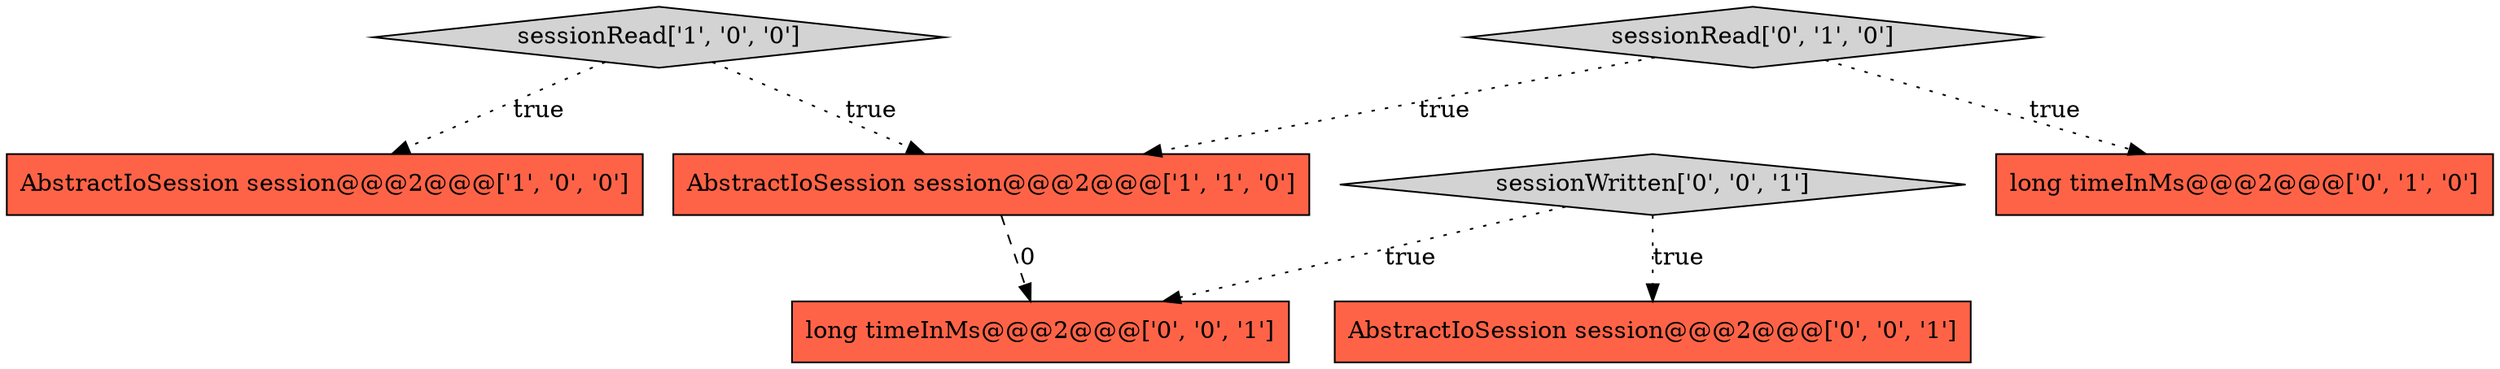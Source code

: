 digraph {
0 [style = filled, label = "AbstractIoSession session@@@2@@@['1', '0', '0']", fillcolor = tomato, shape = box image = "AAA0AAABBB1BBB"];
1 [style = filled, label = "sessionRead['1', '0', '0']", fillcolor = lightgray, shape = diamond image = "AAA0AAABBB1BBB"];
6 [style = filled, label = "long timeInMs@@@2@@@['0', '0', '1']", fillcolor = tomato, shape = box image = "AAA0AAABBB3BBB"];
3 [style = filled, label = "sessionRead['0', '1', '0']", fillcolor = lightgray, shape = diamond image = "AAA0AAABBB2BBB"];
2 [style = filled, label = "AbstractIoSession session@@@2@@@['1', '1', '0']", fillcolor = tomato, shape = box image = "AAA0AAABBB1BBB"];
7 [style = filled, label = "sessionWritten['0', '0', '1']", fillcolor = lightgray, shape = diamond image = "AAA0AAABBB3BBB"];
4 [style = filled, label = "long timeInMs@@@2@@@['0', '1', '0']", fillcolor = tomato, shape = box image = "AAA0AAABBB2BBB"];
5 [style = filled, label = "AbstractIoSession session@@@2@@@['0', '0', '1']", fillcolor = tomato, shape = box image = "AAA0AAABBB3BBB"];
1->2 [style = dotted, label="true"];
2->6 [style = dashed, label="0"];
3->4 [style = dotted, label="true"];
3->2 [style = dotted, label="true"];
1->0 [style = dotted, label="true"];
7->5 [style = dotted, label="true"];
7->6 [style = dotted, label="true"];
}
